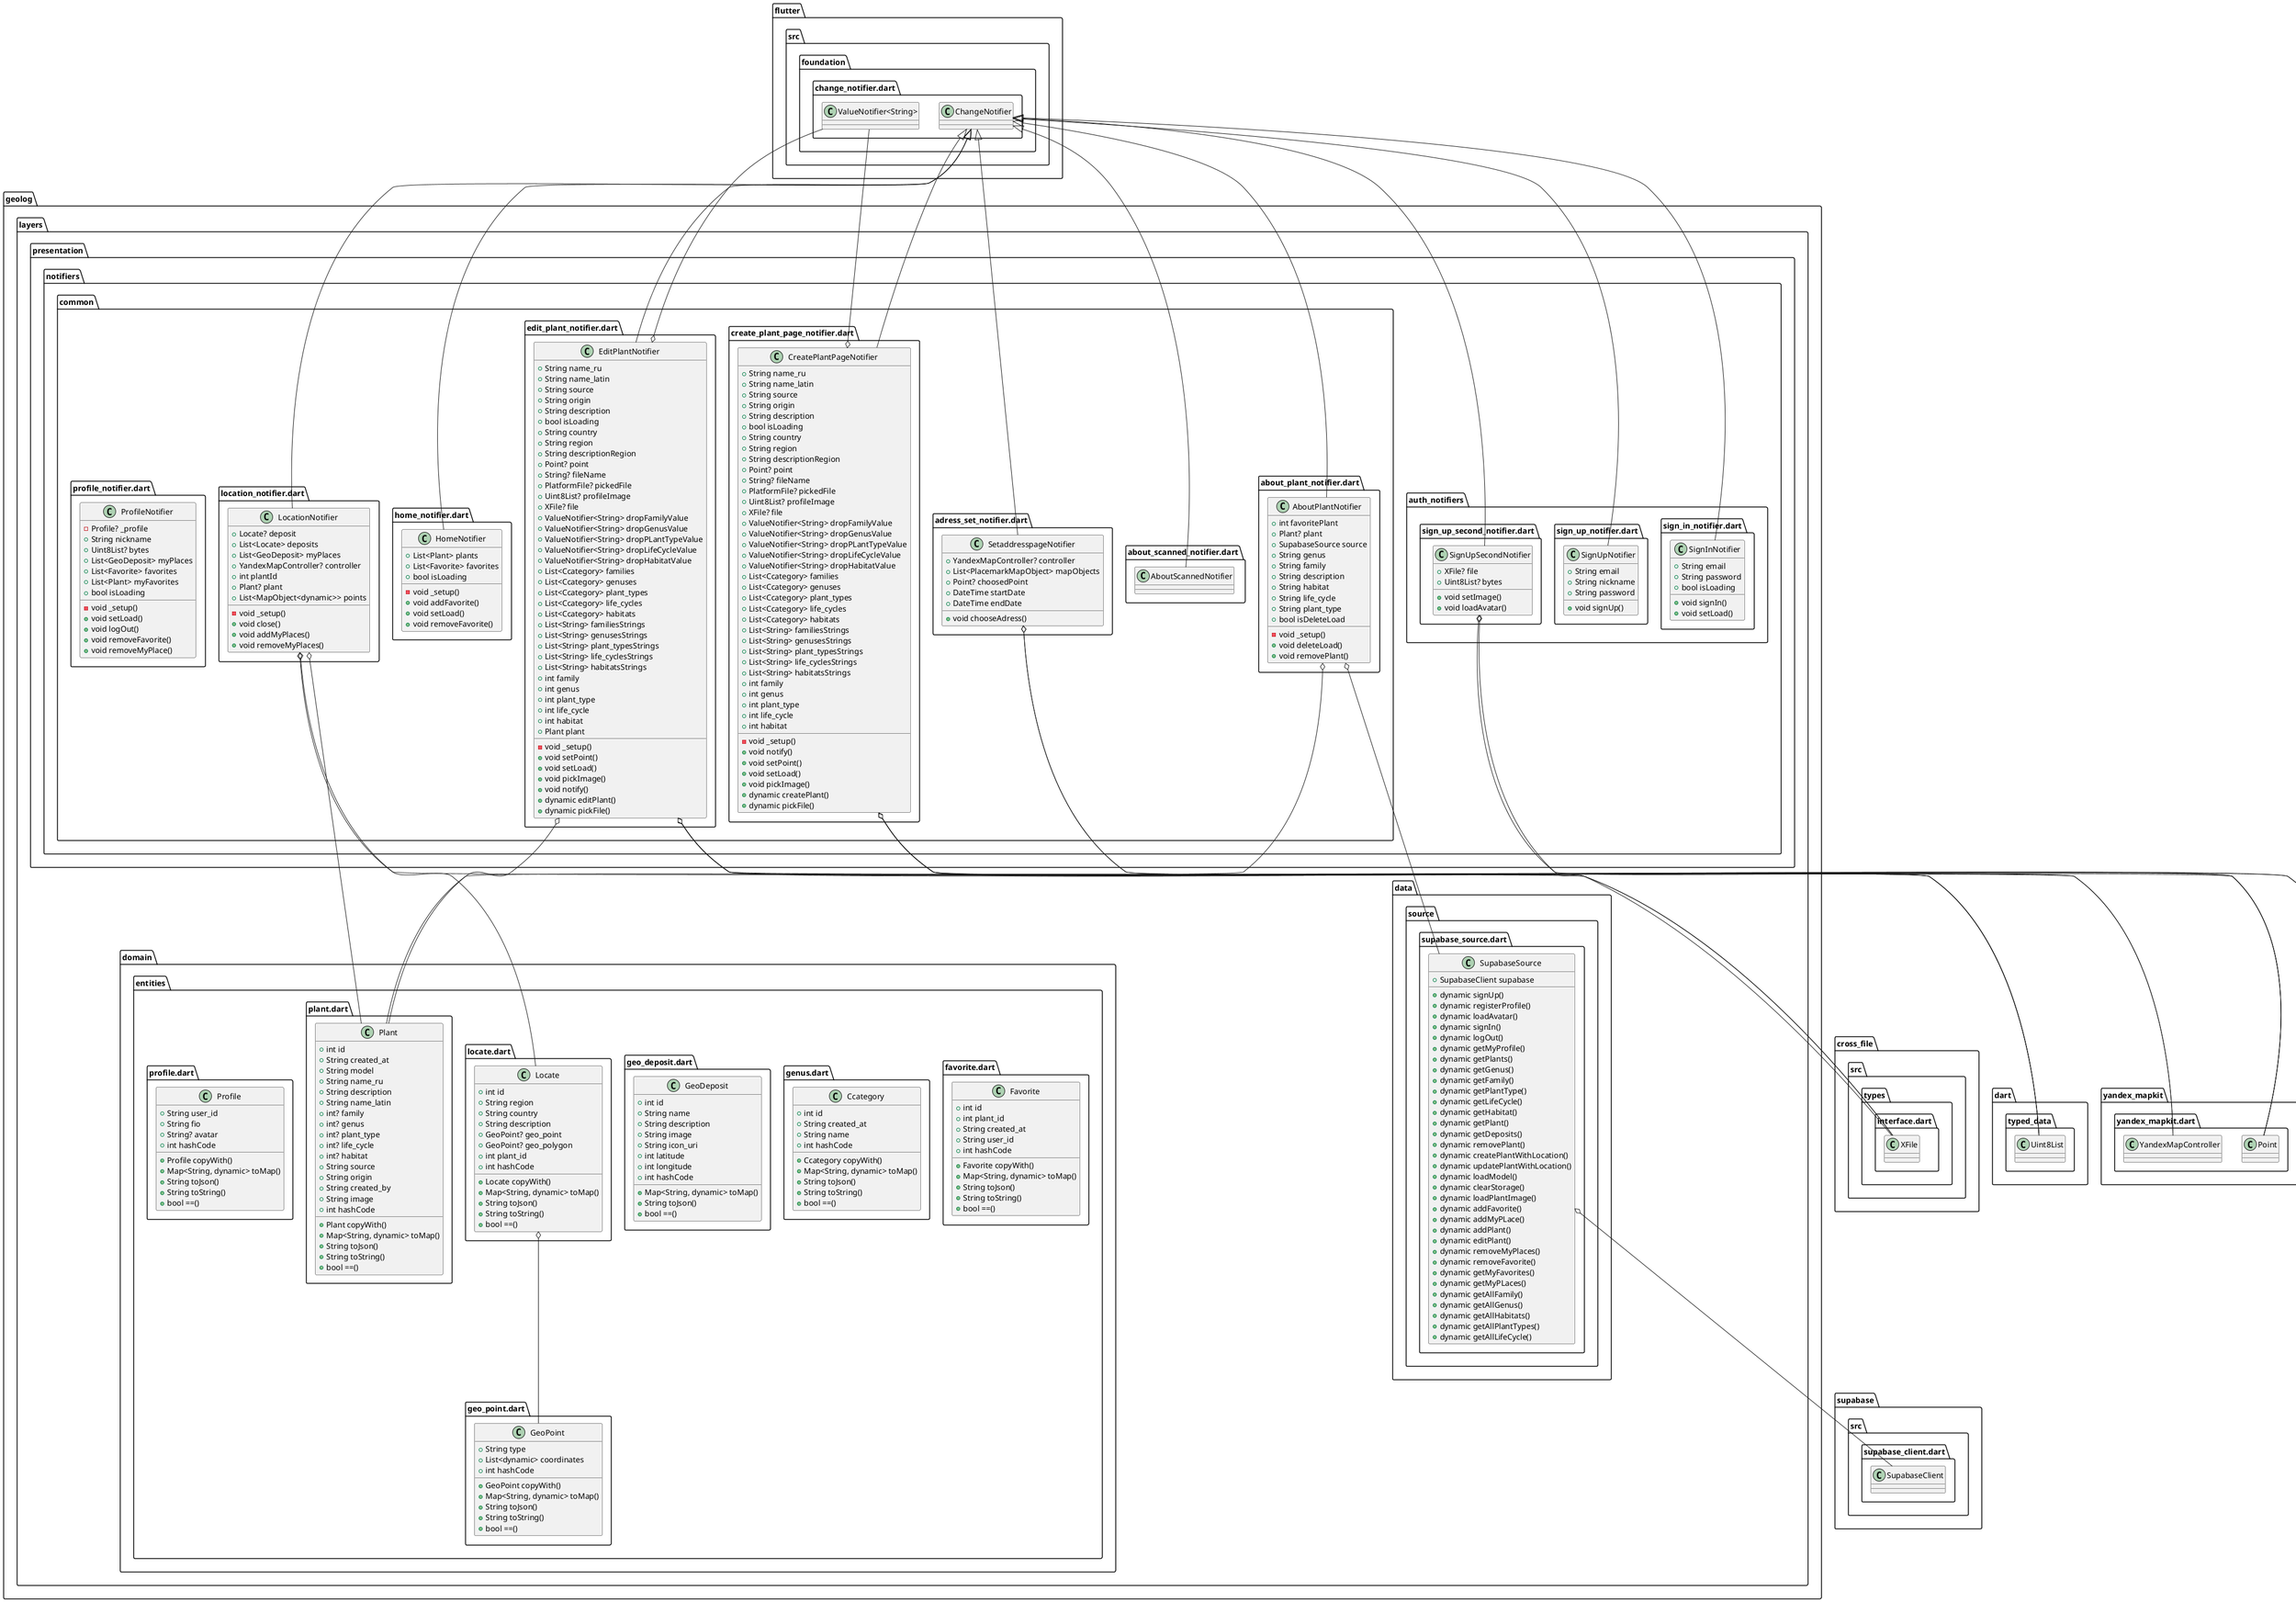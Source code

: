 @startuml
set namespaceSeparator ::

class "geolog::layers::data::source::supabase_source.dart::SupabaseSource" {
  +SupabaseClient supabase
  +dynamic signUp()
  +dynamic registerProfile()
  +dynamic loadAvatar()
  +dynamic signIn()
  +dynamic logOut()
  +dynamic getMyProfile()
  +dynamic getPlants()
  +dynamic getGenus()
  +dynamic getFamily()
  +dynamic getPlantType()
  +dynamic getLifeCycle()
  +dynamic getHabitat()
  +dynamic getPlant()
  +dynamic getDeposits()
  +dynamic removePlant()
  +dynamic createPlantWithLocation()
  +dynamic updatePlantWithLocation()
  +dynamic loadModel()
  +dynamic clearStorage()
  +dynamic loadPlantImage()
  +dynamic addFavorite()
  +dynamic addMyPLace()
  +dynamic addPlant()
  +dynamic editPlant()
  +dynamic removeMyPlaces()
  +dynamic removeFavorite()
  +dynamic getMyFavorites()
  +dynamic getMyPLaces()
  +dynamic getAllFamily()
  +dynamic getAllGenus()
  +dynamic getAllHabitats()
  +dynamic getAllPlantTypes()
  +dynamic getAllLifeCycle()
}

"geolog::layers::data::source::supabase_source.dart::SupabaseSource" o-- "supabase::src::supabase_client.dart::SupabaseClient"

class "geolog::layers::domain::entities::favorite.dart::Favorite" {
  +int id
  +int plant_id
  +String created_at
  +String user_id
  +int hashCode
  +Favorite copyWith()
  +Map<String, dynamic> toMap()
  +String toJson()
  +String toString()
  +bool ==()
}

class "geolog::layers::domain::entities::genus.dart::Ccategory" {
  +int id
  +String created_at
  +String name
  +int hashCode
  +Ccategory copyWith()
  +Map<String, dynamic> toMap()
  +String toJson()
  +String toString()
  +bool ==()
}

class "geolog::layers::domain::entities::geo_deposit.dart::GeoDeposit" {
  +int id
  +String name
  +String description
  +String image
  +String icon_uri
  +int latitude
  +int longitude
  +int hashCode
  +Map<String, dynamic> toMap()
  +String toJson()
  +bool ==()
}

class "geolog::layers::domain::entities::geo_point.dart::GeoPoint" {
  +String type
  +List<dynamic> coordinates
  +int hashCode
  +GeoPoint copyWith()
  +Map<String, dynamic> toMap()
  +String toJson()
  +String toString()
  +bool ==()
}

class "geolog::layers::domain::entities::locate.dart::Locate" {
  +int id
  +String region
  +String country
  +String description
  +GeoPoint? geo_point
  +GeoPoint? geo_polygon
  +int plant_id
  +int hashCode
  +Locate copyWith()
  +Map<String, dynamic> toMap()
  +String toJson()
  +String toString()
  +bool ==()
}

"geolog::layers::domain::entities::locate.dart::Locate" o-- "geolog::layers::domain::entities::geo_point.dart::GeoPoint"

class "geolog::layers::domain::entities::plant.dart::Plant" {
  +int id
  +String created_at
  +String model
  +String name_ru
  +String description
  +String name_latin
  +int? family
  +int? genus
  +int? plant_type
  +int? life_cycle
  +int? habitat
  +String source
  +String origin
  +String created_by
  +String image
  +int hashCode
  +Plant copyWith()
  +Map<String, dynamic> toMap()
  +String toJson()
  +String toString()
  +bool ==()
}

class "geolog::layers::domain::entities::profile.dart::Profile" {
  +String user_id
  +String fio
  +String? avatar
  +int hashCode
  +Profile copyWith()
  +Map<String, dynamic> toMap()
  +String toJson()
  +String toString()
  +bool ==()
}

class "geolog::layers::presentation::notifiers::auth_notifiers::sign_in_notifier.dart::SignInNotifier" {
  +String email
  +String password
  +bool isLoading
  +void signIn()
  +void setLoad()
}

"flutter::src::foundation::change_notifier.dart::ChangeNotifier" <|-- "geolog::layers::presentation::notifiers::auth_notifiers::sign_in_notifier.dart::SignInNotifier"

class "geolog::layers::presentation::notifiers::auth_notifiers::sign_up_notifier.dart::SignUpNotifier" {
  +String email
  +String nickname
  +String password
  +void signUp()
}

"flutter::src::foundation::change_notifier.dart::ChangeNotifier" <|-- "geolog::layers::presentation::notifiers::auth_notifiers::sign_up_notifier.dart::SignUpNotifier"

class "geolog::layers::presentation::notifiers::auth_notifiers::sign_up_second_notifier.dart::SignUpSecondNotifier" {
  +XFile? file
  +Uint8List? bytes
  +void setImage()
  +void loadAvatar()
}

"geolog::layers::presentation::notifiers::auth_notifiers::sign_up_second_notifier.dart::SignUpSecondNotifier" o-- "cross_file::src::types::interface.dart::XFile"
"geolog::layers::presentation::notifiers::auth_notifiers::sign_up_second_notifier.dart::SignUpSecondNotifier" o-- "dart::typed_data::Uint8List"
"flutter::src::foundation::change_notifier.dart::ChangeNotifier" <|-- "geolog::layers::presentation::notifiers::auth_notifiers::sign_up_second_notifier.dart::SignUpSecondNotifier"

class "geolog::layers::presentation::notifiers::common::about_plant_notifier.dart::AboutPlantNotifier" {
  +int favoritePlant
  +Plant? plant
  +SupabaseSource source
  +String genus
  +String family
  +String description
  +String habitat
  +String life_cycle
  +String plant_type
  +bool isDeleteLoad
  -void _setup()
  +void deleteLoad()
  +void removePlant()
}

"geolog::layers::presentation::notifiers::common::about_plant_notifier.dart::AboutPlantNotifier" o-- "geolog::layers::domain::entities::plant.dart::Plant"
"geolog::layers::presentation::notifiers::common::about_plant_notifier.dart::AboutPlantNotifier" o-- "geolog::layers::data::source::supabase_source.dart::SupabaseSource"
"flutter::src::foundation::change_notifier.dart::ChangeNotifier" <|-- "geolog::layers::presentation::notifiers::common::about_plant_notifier.dart::AboutPlantNotifier"

class "geolog::layers::presentation::notifiers::common::about_scanned_notifier.dart::AboutScannedNotifier" {
}

"flutter::src::foundation::change_notifier.dart::ChangeNotifier" <|-- "geolog::layers::presentation::notifiers::common::about_scanned_notifier.dart::AboutScannedNotifier"

class "geolog::layers::presentation::notifiers::common::adress_set_notifier.dart::SetaddresspageNotifier" {
  +YandexMapController? controller
  +List<PlacemarkMapObject> mapObjects
  +Point? choosedPoint
  +DateTime startDate
  +DateTime endDate
  +void chooseAdress()
}

"geolog::layers::presentation::notifiers::common::adress_set_notifier.dart::SetaddresspageNotifier" o-- "yandex_mapkit::yandex_mapkit.dart::YandexMapController"
"geolog::layers::presentation::notifiers::common::adress_set_notifier.dart::SetaddresspageNotifier" o-- "yandex_mapkit::yandex_mapkit.dart::Point"
"flutter::src::foundation::change_notifier.dart::ChangeNotifier" <|-- "geolog::layers::presentation::notifiers::common::adress_set_notifier.dart::SetaddresspageNotifier"

class "geolog::layers::presentation::notifiers::common::create_plant_page_notifier.dart::CreatePlantPageNotifier" {
  +String name_ru
  +String name_latin
  +String source
  +String origin
  +String description
  +bool isLoading
  +String country
  +String region
  +String descriptionRegion
  +Point? point
  +String? fileName
  +PlatformFile? pickedFile
  +Uint8List? profileImage
  +XFile? file
  +ValueNotifier<String> dropFamilyValue
  +ValueNotifier<String> dropGenusValue
  +ValueNotifier<String> dropPLantTypeValue
  +ValueNotifier<String> dropLifeCycleValue
  +ValueNotifier<String> dropHabitatValue
  +List<Ccategory> families
  +List<Ccategory> genuses
  +List<Ccategory> plant_types
  +List<Ccategory> life_cycles
  +List<Ccategory> habitats
  +List<String> familiesStrings
  +List<String> genusesStrings
  +List<String> plant_typesStrings
  +List<String> life_cyclesStrings
  +List<String> habitatsStrings
  +int family
  +int genus
  +int plant_type
  +int life_cycle
  +int habitat
  -void _setup()
  +void notify()
  +void setPoint()
  +void setLoad()
  +void pickImage()
  +dynamic createPlant()
  +dynamic pickFile()
}

"geolog::layers::presentation::notifiers::common::create_plant_page_notifier.dart::CreatePlantPageNotifier" o-- "yandex_mapkit::yandex_mapkit.dart::Point"
"geolog::layers::presentation::notifiers::common::create_plant_page_notifier.dart::CreatePlantPageNotifier" o-- "file_picker::src::platform_file.dart::PlatformFile"
"geolog::layers::presentation::notifiers::common::create_plant_page_notifier.dart::CreatePlantPageNotifier" o-- "dart::typed_data::Uint8List"
"geolog::layers::presentation::notifiers::common::create_plant_page_notifier.dart::CreatePlantPageNotifier" o-- "cross_file::src::types::interface.dart::XFile"
"geolog::layers::presentation::notifiers::common::create_plant_page_notifier.dart::CreatePlantPageNotifier" o-- "flutter::src::foundation::change_notifier.dart::ValueNotifier<String>"
"flutter::src::foundation::change_notifier.dart::ChangeNotifier" <|-- "geolog::layers::presentation::notifiers::common::create_plant_page_notifier.dart::CreatePlantPageNotifier"

class "geolog::layers::presentation::notifiers::common::edit_plant_notifier.dart::EditPlantNotifier" {
  +String name_ru
  +String name_latin
  +String source
  +String origin
  +String description
  +bool isLoading
  +String country
  +String region
  +String descriptionRegion
  +Point? point
  +String? fileName
  +PlatformFile? pickedFile
  +Uint8List? profileImage
  +XFile? file
  +ValueNotifier<String> dropFamilyValue
  +ValueNotifier<String> dropGenusValue
  +ValueNotifier<String> dropPLantTypeValue
  +ValueNotifier<String> dropLifeCycleValue
  +ValueNotifier<String> dropHabitatValue
  +List<Ccategory> families
  +List<Ccategory> genuses
  +List<Ccategory> plant_types
  +List<Ccategory> life_cycles
  +List<Ccategory> habitats
  +List<String> familiesStrings
  +List<String> genusesStrings
  +List<String> plant_typesStrings
  +List<String> life_cyclesStrings
  +List<String> habitatsStrings
  +int family
  +int genus
  +int plant_type
  +int life_cycle
  +int habitat
  +Plant plant
  -void _setup()
  +void setPoint()
  +void setLoad()
  +void pickImage()
  +void notify()
  +dynamic editPlant()
  +dynamic pickFile()
}

"geolog::layers::presentation::notifiers::common::edit_plant_notifier.dart::EditPlantNotifier" o-- "yandex_mapkit::yandex_mapkit.dart::Point"
"geolog::layers::presentation::notifiers::common::edit_plant_notifier.dart::EditPlantNotifier" o-- "file_picker::src::platform_file.dart::PlatformFile"
"geolog::layers::presentation::notifiers::common::edit_plant_notifier.dart::EditPlantNotifier" o-- "dart::typed_data::Uint8List"
"geolog::layers::presentation::notifiers::common::edit_plant_notifier.dart::EditPlantNotifier" o-- "cross_file::src::types::interface.dart::XFile"
"geolog::layers::presentation::notifiers::common::edit_plant_notifier.dart::EditPlantNotifier" o-- "flutter::src::foundation::change_notifier.dart::ValueNotifier<String>"
"geolog::layers::presentation::notifiers::common::edit_plant_notifier.dart::EditPlantNotifier" o-- "geolog::layers::domain::entities::plant.dart::Plant"
"flutter::src::foundation::change_notifier.dart::ChangeNotifier" <|-- "geolog::layers::presentation::notifiers::common::edit_plant_notifier.dart::EditPlantNotifier"

class "geolog::layers::presentation::notifiers::common::home_notifier.dart::HomeNotifier" {
  +List<Plant> plants
  +List<Favorite> favorites
  +bool isLoading
  -void _setup()
  +void addFavorite()
  +void setLoad()
  +void removeFavorite()
}

"flutter::src::foundation::change_notifier.dart::ChangeNotifier" <|-- "geolog::layers::presentation::notifiers::common::home_notifier.dart::HomeNotifier"

class "geolog::layers::presentation::notifiers::common::location_notifier.dart::LocationNotifier" {
  +Locate? deposit
  +List<Locate> deposits
  +List<GeoDeposit> myPlaces
  +YandexMapController? controller
  +int plantId
  +Plant? plant
  +List<MapObject<dynamic>> points
  -void _setup()
  +void close()
  +void addMyPlaces()
  +void removeMyPlaces()
}

"geolog::layers::presentation::notifiers::common::location_notifier.dart::LocationNotifier" o-- "geolog::layers::domain::entities::locate.dart::Locate"
"geolog::layers::presentation::notifiers::common::location_notifier.dart::LocationNotifier" o-- "yandex_mapkit::yandex_mapkit.dart::YandexMapController"
"geolog::layers::presentation::notifiers::common::location_notifier.dart::LocationNotifier" o-- "geolog::layers::domain::entities::plant.dart::Plant"
"flutter::src::foundation::change_notifier.dart::ChangeNotifier" <|-- "geolog::layers::presentation::notifiers::common::location_notifier.dart::LocationNotifier"

class "geolog::layers::presentation::notifiers::common::profile_notifier.dart::ProfileNotifier" {
  -Profile? _profile
  +String nickname
  +Uint8List? bytes
  +List<GeoDeposit> myPlaces
  +List<Favorite> favorites
  +List<Plant> myFavorites
  +bool isLoading
  -void _setup()
  +void setLoad()
  +void logOut()
  +void removeFavorite()
  +void removeMyPlace()
}


@enduml